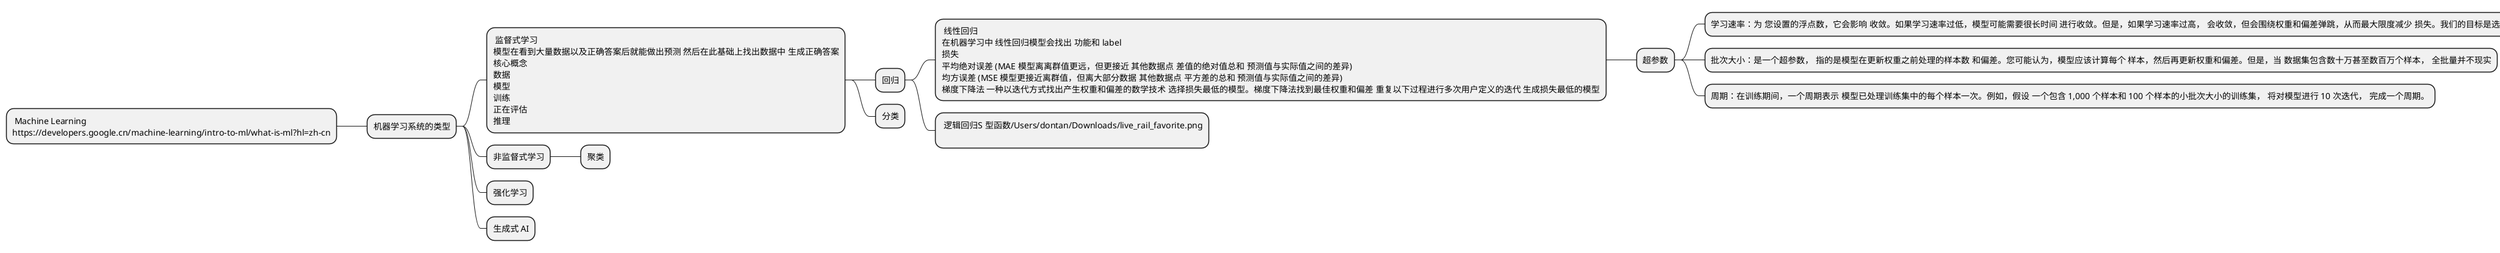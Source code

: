 @startmindmap
*: Machine Learning
https://developers.google.cn/machine-learning/intro-to-ml/what-is-ml?hl=zh-cn;

** 机器学习系统的类型
***: 监督式学习
模型在看到大量数据以及正确答案后就能做出预测 然后在此基础上找出数据中 生成正确答案
核心概念
数据
模型
训练
正在评估
推理;
**** 回归
*****: 线性回归
在机器学习中 线性回归模型会找出 功能和 label
损失
平均绝对误差 (MAE 模型离离群值更远，但更接近 其他数据点 差值的绝对值总和 预测值与实际值之间的差异)
均方误差 (MSE 模型更接近离群值，但离大部分数据 其他数据点 平方差的总和 预测值与实际值之间的差异)
梯度下降法 一种以迭代方式找出产生权重和偏差的数学技术 选择损失最低的模型。梯度下降法找到最佳权重和偏差 重复以下过程进行多次用户定义的迭代 生成损失最低的模型;
****** 超参数
******* 学习速率：为 您设置的浮点数，它会影响 收敛。如果学习速率过低，模型可能需要很长时间 进行收敛。但是，如果学习速率过高， 会收敛，但会围绕权重和偏差弹跳，从而最大限度减少 损失。我们的目标是选择合适的学习速率 能够快速收敛。
******* 批次大小：是一个超参数， 指的是模型在更新权重之前处理的样本数 和偏差。您可能认为，模型应该计算每个 样本，然后再更新权重和偏差。但是，当 数据集包含数十万甚至数百万个样本， 全批量并不现实
******* 周期：在训练期间，一个周期表示 模型已处理训练集中的每个样本一次。例如，假设 一个包含 1,000 个样本和 100 个样本的小批次大小的训练集， 将对模型进行 10 次迭代， 完成一个周期。
*****: 逻辑回归S 型函数/Users/dontan/Downloads/live_rail_favorite.png
;
**** 分类
*** 非监督式学习
**** 聚类
*** 强化学习
*** 生成式 AI

@endmindmap